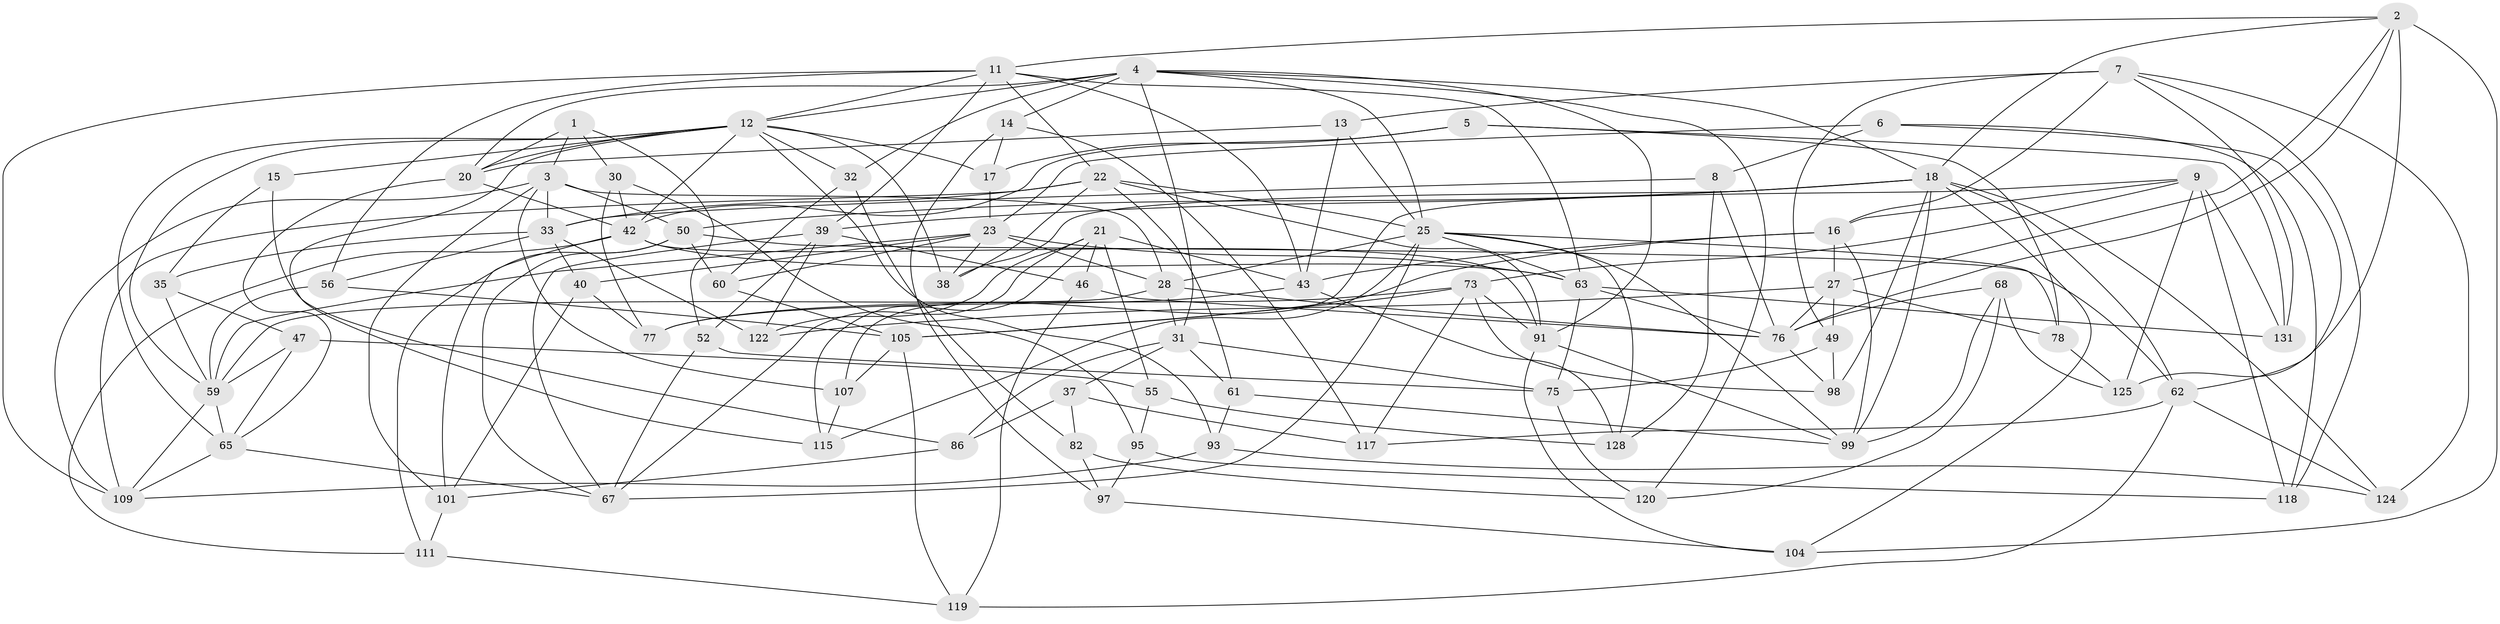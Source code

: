 // original degree distribution, {4: 1.0}
// Generated by graph-tools (version 1.1) at 2025/20/03/04/25 18:20:54]
// undirected, 79 vertices, 207 edges
graph export_dot {
graph [start="1"]
  node [color=gray90,style=filled];
  1;
  2 [super="+106"];
  3 [super="+51"];
  4 [super="+24+94"];
  5;
  6;
  7 [super="+10"];
  8;
  9 [super="+80"];
  11 [super="+88"];
  12 [super="+71+29"];
  13;
  14;
  15;
  16 [super="+44"];
  17;
  18 [super="+92+19"];
  20 [super="+66"];
  21 [super="+48"];
  22 [super="+45+26"];
  23 [super="+53"];
  25 [super="+133+74+57"];
  27 [super="+36"];
  28 [super="+83"];
  30;
  31 [super="+127"];
  32;
  33 [super="+89+41"];
  35;
  37;
  38;
  39 [super="+129"];
  40;
  42 [super="+121+84"];
  43 [super="+58"];
  46;
  47;
  49;
  50 [super="+64"];
  52;
  55;
  56;
  59 [super="+70+72"];
  60;
  61;
  62 [super="+79"];
  63 [super="+81"];
  65 [super="+116"];
  67 [super="+87"];
  68;
  73 [super="+103"];
  75 [super="+110"];
  76 [super="+85+123"];
  77;
  78;
  82;
  86;
  91 [super="+130"];
  93;
  95;
  97;
  98;
  99 [super="+108"];
  101 [super="+113"];
  104;
  105 [super="+132"];
  107;
  109 [super="+112"];
  111;
  115;
  117;
  118;
  119;
  120;
  122;
  124;
  125;
  128;
  131;
  1 -- 3;
  1 -- 30;
  1 -- 52;
  1 -- 20;
  2 -- 18;
  2 -- 11;
  2 -- 104;
  2 -- 76;
  2 -- 125;
  2 -- 27;
  3 -- 101 [weight=2];
  3 -- 107;
  3 -- 28;
  3 -- 109;
  3 -- 50;
  3 -- 33;
  4 -- 18;
  4 -- 120;
  4 -- 91;
  4 -- 14;
  4 -- 31;
  4 -- 32;
  4 -- 25;
  4 -- 20;
  4 -- 12 [weight=2];
  5 -- 131;
  5 -- 78;
  5 -- 17;
  5 -- 42;
  6 -- 62;
  6 -- 118;
  6 -- 8;
  6 -- 23;
  7 -- 118;
  7 -- 124;
  7 -- 49;
  7 -- 16;
  7 -- 131;
  7 -- 13;
  8 -- 33;
  8 -- 128;
  8 -- 76;
  9 -- 131;
  9 -- 118;
  9 -- 73;
  9 -- 107;
  9 -- 125;
  9 -- 16;
  11 -- 56;
  11 -- 22;
  11 -- 43;
  11 -- 12;
  11 -- 63;
  11 -- 39;
  11 -- 109;
  12 -- 17;
  12 -- 15 [weight=2];
  12 -- 32;
  12 -- 115;
  12 -- 65;
  12 -- 38;
  12 -- 42;
  12 -- 20;
  12 -- 59;
  12 -- 93;
  13 -- 20;
  13 -- 25;
  13 -- 43;
  14 -- 117;
  14 -- 97;
  14 -- 17;
  15 -- 35;
  15 -- 86;
  16 -- 43;
  16 -- 105;
  16 -- 99;
  16 -- 27;
  17 -- 23;
  18 -- 98;
  18 -- 104;
  18 -- 38;
  18 -- 99;
  18 -- 124;
  18 -- 50;
  18 -- 39;
  18 -- 62;
  20 -- 65;
  20 -- 42;
  21 -- 55;
  21 -- 122;
  21 -- 115;
  21 -- 43;
  21 -- 46;
  21 -- 67;
  22 -- 91;
  22 -- 33 [weight=2];
  22 -- 61;
  22 -- 38;
  22 -- 25;
  22 -- 109;
  23 -- 60;
  23 -- 38;
  23 -- 40;
  23 -- 59;
  23 -- 28;
  23 -- 63;
  25 -- 128;
  25 -- 78;
  25 -- 28;
  25 -- 115;
  25 -- 67;
  25 -- 99;
  25 -- 63;
  27 -- 122;
  27 -- 78;
  27 -- 76;
  27 -- 49;
  28 -- 76;
  28 -- 59;
  28 -- 31;
  30 -- 77;
  30 -- 95;
  30 -- 42;
  31 -- 61;
  31 -- 75;
  31 -- 37;
  31 -- 86;
  32 -- 82;
  32 -- 60;
  33 -- 56;
  33 -- 35;
  33 -- 40;
  33 -- 122;
  35 -- 59;
  35 -- 47;
  37 -- 82;
  37 -- 86;
  37 -- 117;
  39 -- 122;
  39 -- 46;
  39 -- 67;
  39 -- 52;
  40 -- 77;
  40 -- 101;
  42 -- 101;
  42 -- 111;
  42 -- 91;
  42 -- 63;
  43 -- 77;
  43 -- 128;
  46 -- 119;
  46 -- 76;
  47 -- 55;
  47 -- 65;
  47 -- 59;
  49 -- 98;
  49 -- 75;
  50 -- 111;
  50 -- 62;
  50 -- 67;
  50 -- 60;
  52 -- 75;
  52 -- 67;
  55 -- 128;
  55 -- 95;
  56 -- 105;
  56 -- 59;
  59 -- 65;
  59 -- 109;
  60 -- 105;
  61 -- 93;
  61 -- 99;
  62 -- 119;
  62 -- 124;
  62 -- 117;
  63 -- 131;
  63 -- 75 [weight=2];
  63 -- 76;
  65 -- 67;
  65 -- 109;
  68 -- 120;
  68 -- 99;
  68 -- 125;
  68 -- 76;
  73 -- 98;
  73 -- 91;
  73 -- 117;
  73 -- 77;
  73 -- 105;
  75 -- 120;
  76 -- 98;
  78 -- 125;
  82 -- 97;
  82 -- 120;
  86 -- 101;
  91 -- 104;
  91 -- 99;
  93 -- 109;
  93 -- 124;
  95 -- 118;
  95 -- 97;
  97 -- 104;
  101 -- 111;
  105 -- 107;
  105 -- 119;
  107 -- 115;
  111 -- 119;
}
